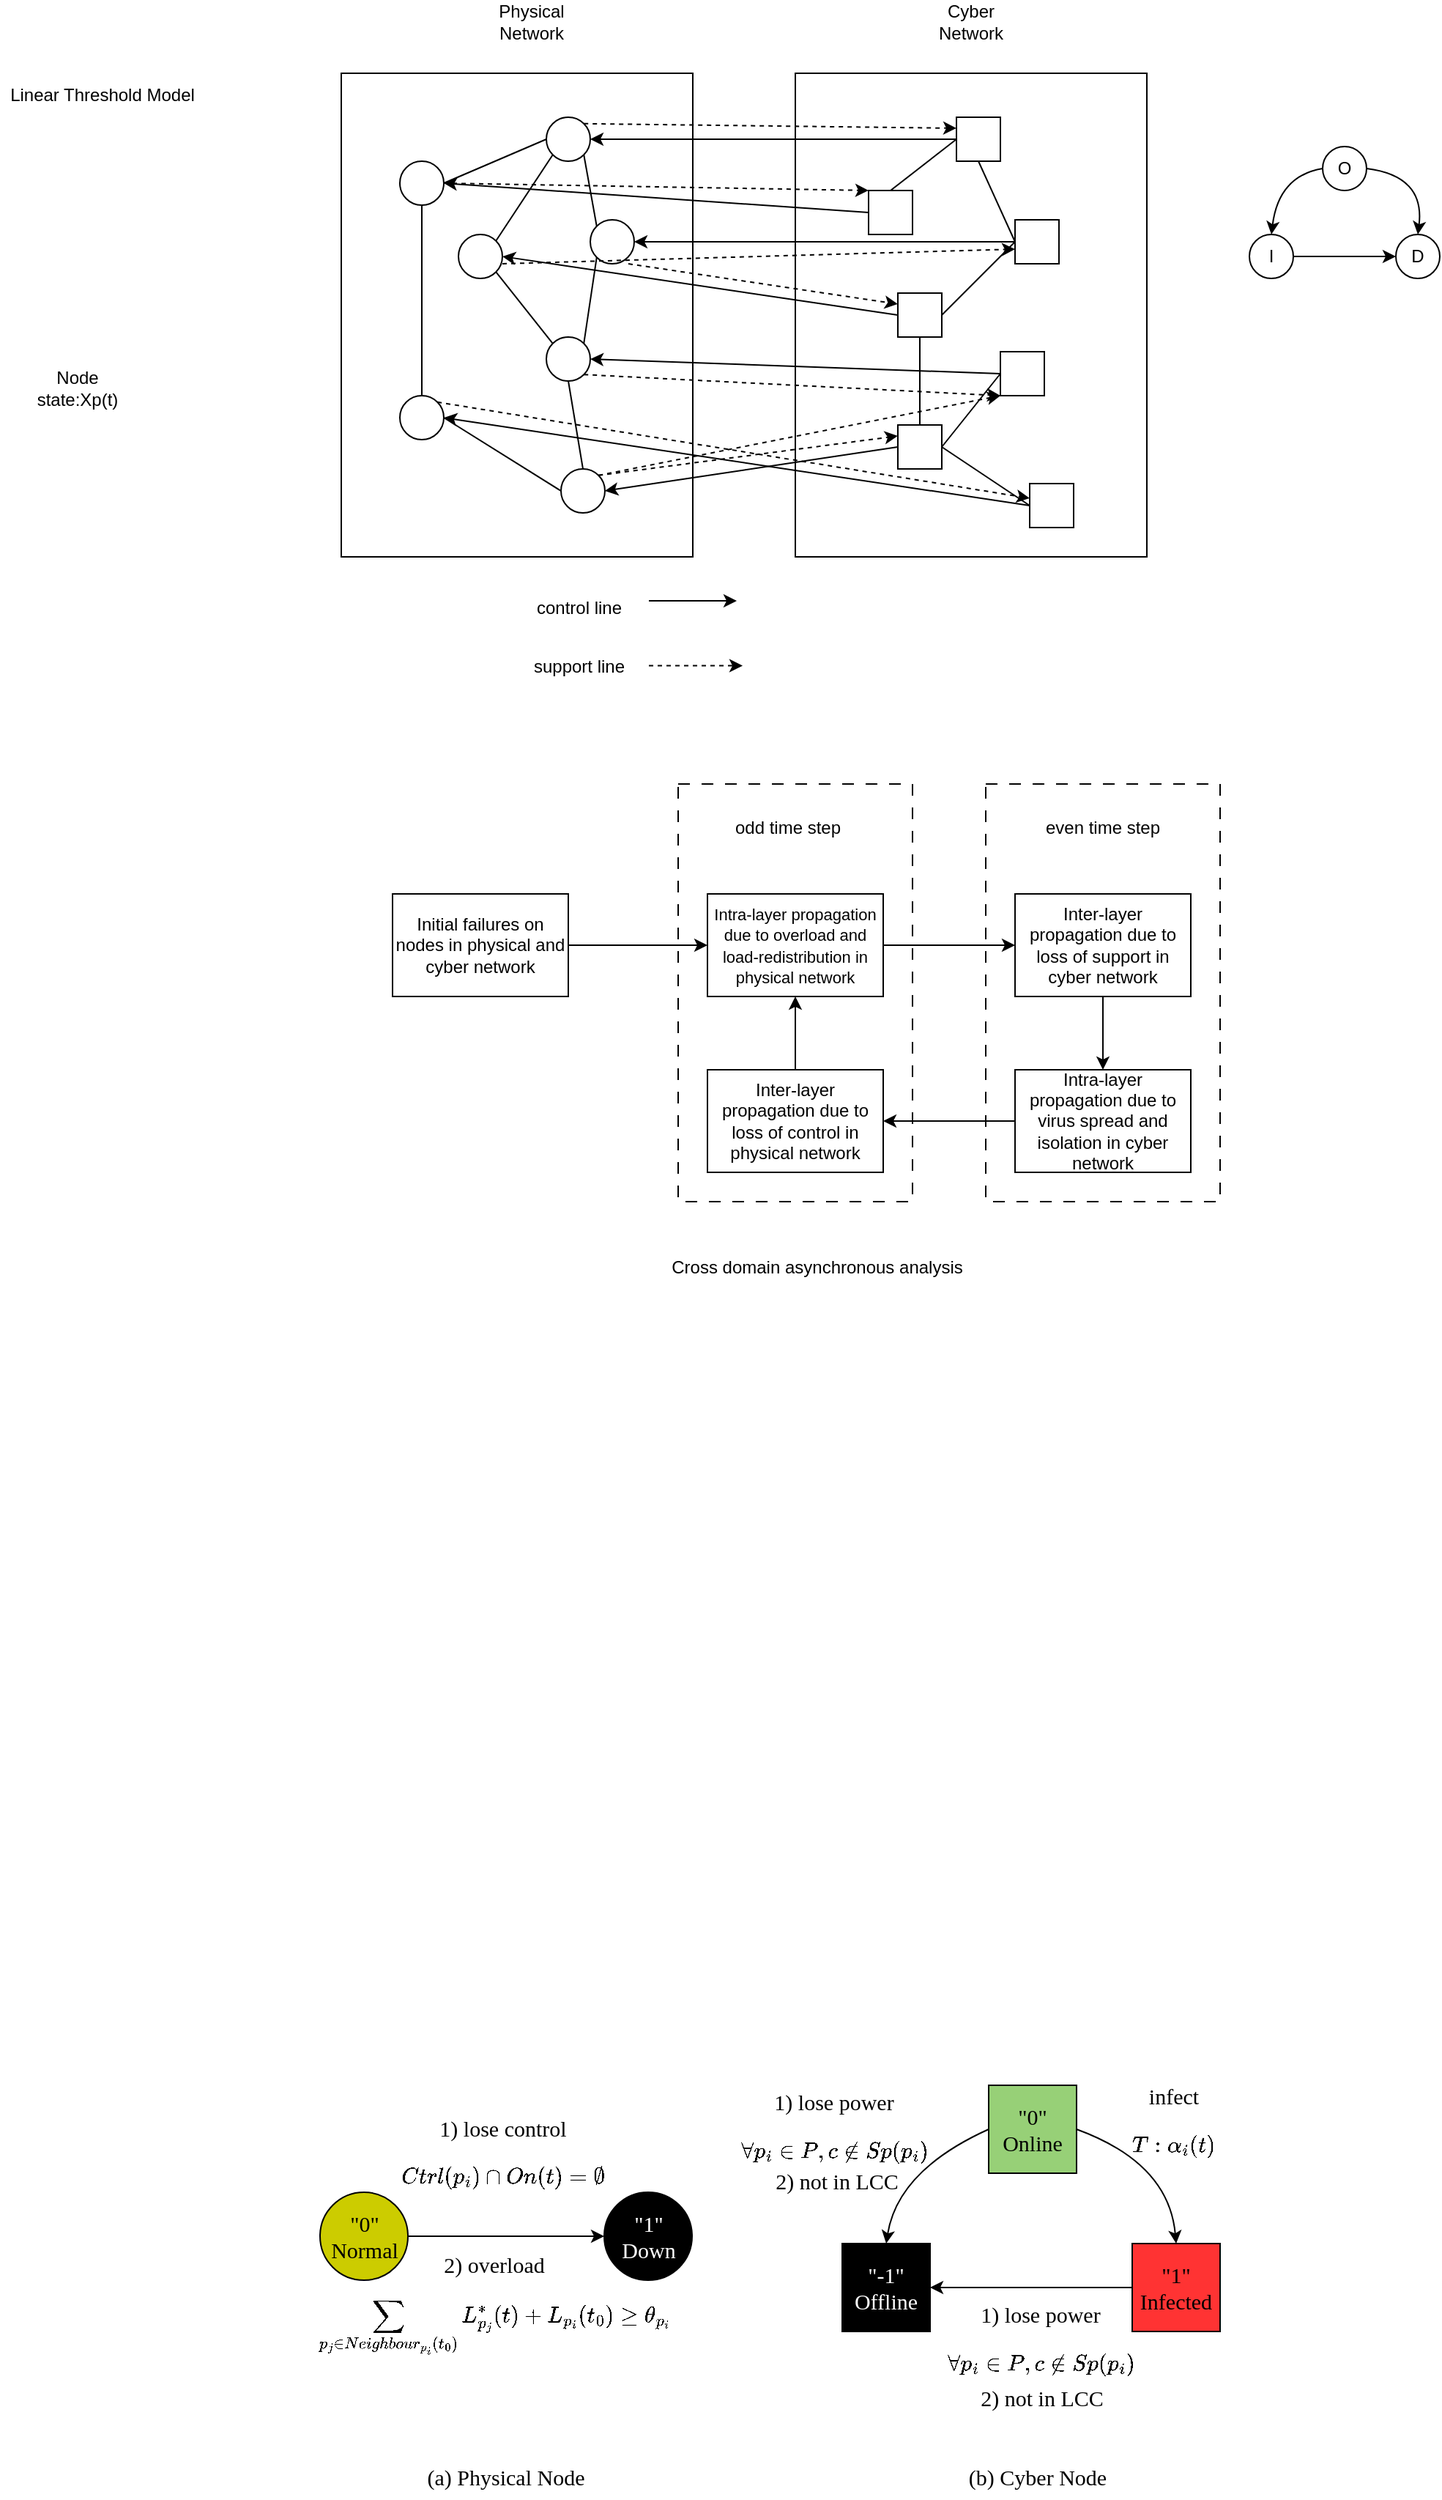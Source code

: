 <mxfile version="22.0.8" type="device">
  <diagram name="第 1 页" id="u9oxC_GmH5SRg3YtXVf3">
    <mxGraphModel dx="2226" dy="1189" grid="0" gridSize="10" guides="1" tooltips="1" connect="1" arrows="1" fold="1" page="0" pageScale="1" pageWidth="827" pageHeight="1169" math="1" shadow="0">
      <root>
        <mxCell id="0" />
        <mxCell id="1" parent="0" />
        <mxCell id="3hDGh_fN547TRMsfohZi-88" value="" style="rounded=0;whiteSpace=wrap;html=1;dashed=1;dashPattern=8 8;" parent="1" vertex="1">
          <mxGeometry x="190" y="525" width="160" height="285" as="geometry" />
        </mxCell>
        <mxCell id="3hDGh_fN547TRMsfohZi-86" value="" style="rounded=0;whiteSpace=wrap;html=1;dashed=1;dashPattern=8 8;" parent="1" vertex="1">
          <mxGeometry x="-20" y="525" width="160" height="285" as="geometry" />
        </mxCell>
        <mxCell id="3hDGh_fN547TRMsfohZi-1" value="" style="rounded=0;whiteSpace=wrap;html=1;" parent="1" vertex="1">
          <mxGeometry x="-250" y="40" width="240" height="330" as="geometry" />
        </mxCell>
        <mxCell id="3hDGh_fN547TRMsfohZi-2" value="" style="ellipse;whiteSpace=wrap;html=1;aspect=fixed;" parent="1" vertex="1">
          <mxGeometry x="-110" y="70" width="30" height="30" as="geometry" />
        </mxCell>
        <mxCell id="3hDGh_fN547TRMsfohZi-3" value="" style="ellipse;whiteSpace=wrap;html=1;aspect=fixed;" parent="1" vertex="1">
          <mxGeometry x="-170" y="150" width="30" height="30" as="geometry" />
        </mxCell>
        <mxCell id="3hDGh_fN547TRMsfohZi-4" value="" style="ellipse;whiteSpace=wrap;html=1;aspect=fixed;" parent="1" vertex="1">
          <mxGeometry x="-80" y="140" width="30" height="30" as="geometry" />
        </mxCell>
        <mxCell id="3hDGh_fN547TRMsfohZi-5" value="" style="ellipse;whiteSpace=wrap;html=1;aspect=fixed;" parent="1" vertex="1">
          <mxGeometry x="-210" y="100" width="30" height="30" as="geometry" />
        </mxCell>
        <mxCell id="3hDGh_fN547TRMsfohZi-6" value="" style="ellipse;whiteSpace=wrap;html=1;aspect=fixed;" parent="1" vertex="1">
          <mxGeometry x="-210" y="260" width="30" height="30" as="geometry" />
        </mxCell>
        <mxCell id="3hDGh_fN547TRMsfohZi-7" value="" style="ellipse;whiteSpace=wrap;html=1;aspect=fixed;" parent="1" vertex="1">
          <mxGeometry x="-110" y="220" width="30" height="30" as="geometry" />
        </mxCell>
        <mxCell id="3hDGh_fN547TRMsfohZi-8" value="" style="ellipse;whiteSpace=wrap;html=1;aspect=fixed;" parent="1" vertex="1">
          <mxGeometry x="-100" y="310" width="30" height="30" as="geometry" />
        </mxCell>
        <mxCell id="3hDGh_fN547TRMsfohZi-10" value="" style="endArrow=none;html=1;rounded=0;entryX=0;entryY=1;entryDx=0;entryDy=0;exitX=1;exitY=0;exitDx=0;exitDy=0;" parent="1" source="3hDGh_fN547TRMsfohZi-3" target="3hDGh_fN547TRMsfohZi-2" edge="1">
          <mxGeometry width="50" height="50" relative="1" as="geometry">
            <mxPoint x="-90" y="430" as="sourcePoint" />
            <mxPoint x="-40" y="380" as="targetPoint" />
          </mxGeometry>
        </mxCell>
        <mxCell id="3hDGh_fN547TRMsfohZi-11" value="" style="endArrow=none;html=1;rounded=0;entryX=1;entryY=1;entryDx=0;entryDy=0;exitX=0;exitY=0;exitDx=0;exitDy=0;" parent="1" source="3hDGh_fN547TRMsfohZi-4" target="3hDGh_fN547TRMsfohZi-2" edge="1">
          <mxGeometry width="50" height="50" relative="1" as="geometry">
            <mxPoint x="-90" y="430" as="sourcePoint" />
            <mxPoint x="-40" y="380" as="targetPoint" />
          </mxGeometry>
        </mxCell>
        <mxCell id="3hDGh_fN547TRMsfohZi-12" value="" style="endArrow=none;html=1;rounded=0;entryX=0;entryY=0.5;entryDx=0;entryDy=0;exitX=1;exitY=0.5;exitDx=0;exitDy=0;" parent="1" source="3hDGh_fN547TRMsfohZi-5" target="3hDGh_fN547TRMsfohZi-2" edge="1">
          <mxGeometry width="50" height="50" relative="1" as="geometry">
            <mxPoint x="-90" y="430" as="sourcePoint" />
            <mxPoint x="-40" y="380" as="targetPoint" />
          </mxGeometry>
        </mxCell>
        <mxCell id="3hDGh_fN547TRMsfohZi-13" value="" style="endArrow=none;html=1;rounded=0;entryX=1;entryY=1;entryDx=0;entryDy=0;exitX=0;exitY=0;exitDx=0;exitDy=0;" parent="1" source="3hDGh_fN547TRMsfohZi-7" target="3hDGh_fN547TRMsfohZi-3" edge="1">
          <mxGeometry width="50" height="50" relative="1" as="geometry">
            <mxPoint x="-90" y="430" as="sourcePoint" />
            <mxPoint x="-40" y="380" as="targetPoint" />
          </mxGeometry>
        </mxCell>
        <mxCell id="3hDGh_fN547TRMsfohZi-14" value="" style="endArrow=none;html=1;rounded=0;entryX=0;entryY=1;entryDx=0;entryDy=0;exitX=1;exitY=0;exitDx=0;exitDy=0;" parent="1" source="3hDGh_fN547TRMsfohZi-7" target="3hDGh_fN547TRMsfohZi-4" edge="1">
          <mxGeometry width="50" height="50" relative="1" as="geometry">
            <mxPoint x="-90" y="430" as="sourcePoint" />
            <mxPoint x="-40" y="380" as="targetPoint" />
          </mxGeometry>
        </mxCell>
        <mxCell id="3hDGh_fN547TRMsfohZi-15" value="" style="endArrow=none;html=1;rounded=0;entryX=0.5;entryY=1;entryDx=0;entryDy=0;exitX=0.5;exitY=0;exitDx=0;exitDy=0;" parent="1" source="3hDGh_fN547TRMsfohZi-8" target="3hDGh_fN547TRMsfohZi-7" edge="1">
          <mxGeometry width="50" height="50" relative="1" as="geometry">
            <mxPoint x="-90" y="430" as="sourcePoint" />
            <mxPoint x="-40" y="380" as="targetPoint" />
          </mxGeometry>
        </mxCell>
        <mxCell id="3hDGh_fN547TRMsfohZi-16" value="" style="endArrow=none;html=1;rounded=0;entryX=0.5;entryY=1;entryDx=0;entryDy=0;exitX=0.5;exitY=0;exitDx=0;exitDy=0;" parent="1" source="3hDGh_fN547TRMsfohZi-6" target="3hDGh_fN547TRMsfohZi-5" edge="1">
          <mxGeometry width="50" height="50" relative="1" as="geometry">
            <mxPoint x="-90" y="430" as="sourcePoint" />
            <mxPoint x="-40" y="380" as="targetPoint" />
          </mxGeometry>
        </mxCell>
        <mxCell id="3hDGh_fN547TRMsfohZi-17" value="" style="endArrow=none;html=1;rounded=0;entryX=1;entryY=0.5;entryDx=0;entryDy=0;exitX=0;exitY=0.5;exitDx=0;exitDy=0;" parent="1" source="3hDGh_fN547TRMsfohZi-8" target="3hDGh_fN547TRMsfohZi-6" edge="1">
          <mxGeometry width="50" height="50" relative="1" as="geometry">
            <mxPoint x="-90" y="430" as="sourcePoint" />
            <mxPoint x="-40" y="380" as="targetPoint" />
          </mxGeometry>
        </mxCell>
        <mxCell id="3hDGh_fN547TRMsfohZi-18" value="" style="rounded=0;whiteSpace=wrap;html=1;" parent="1" vertex="1">
          <mxGeometry x="60" y="40" width="240" height="330" as="geometry" />
        </mxCell>
        <mxCell id="3hDGh_fN547TRMsfohZi-32" value="" style="rounded=0;whiteSpace=wrap;html=1;" parent="1" vertex="1">
          <mxGeometry x="170" y="70" width="30" height="30" as="geometry" />
        </mxCell>
        <mxCell id="3hDGh_fN547TRMsfohZi-33" value="" style="rounded=0;whiteSpace=wrap;html=1;" parent="1" vertex="1">
          <mxGeometry x="110" y="120" width="30" height="30" as="geometry" />
        </mxCell>
        <mxCell id="3hDGh_fN547TRMsfohZi-34" value="" style="rounded=0;whiteSpace=wrap;html=1;" parent="1" vertex="1">
          <mxGeometry x="210" y="140" width="30" height="30" as="geometry" />
        </mxCell>
        <mxCell id="3hDGh_fN547TRMsfohZi-35" value="" style="rounded=0;whiteSpace=wrap;html=1;" parent="1" vertex="1">
          <mxGeometry x="130" y="190" width="30" height="30" as="geometry" />
        </mxCell>
        <mxCell id="3hDGh_fN547TRMsfohZi-36" value="" style="rounded=0;whiteSpace=wrap;html=1;" parent="1" vertex="1">
          <mxGeometry x="200" y="230" width="30" height="30" as="geometry" />
        </mxCell>
        <mxCell id="3hDGh_fN547TRMsfohZi-37" value="" style="rounded=0;whiteSpace=wrap;html=1;" parent="1" vertex="1">
          <mxGeometry x="130" y="280" width="30" height="30" as="geometry" />
        </mxCell>
        <mxCell id="3hDGh_fN547TRMsfohZi-38" value="" style="rounded=0;whiteSpace=wrap;html=1;" parent="1" vertex="1">
          <mxGeometry x="220" y="320" width="30" height="30" as="geometry" />
        </mxCell>
        <mxCell id="3hDGh_fN547TRMsfohZi-39" value="" style="endArrow=none;html=1;rounded=0;entryX=0;entryY=0.5;entryDx=0;entryDy=0;exitX=0.5;exitY=0;exitDx=0;exitDy=0;" parent="1" source="3hDGh_fN547TRMsfohZi-33" target="3hDGh_fN547TRMsfohZi-32" edge="1">
          <mxGeometry width="50" height="50" relative="1" as="geometry">
            <mxPoint x="-40" y="310" as="sourcePoint" />
            <mxPoint x="10" y="260" as="targetPoint" />
          </mxGeometry>
        </mxCell>
        <mxCell id="3hDGh_fN547TRMsfohZi-40" value="" style="endArrow=none;html=1;rounded=0;entryX=0.5;entryY=1;entryDx=0;entryDy=0;exitX=0;exitY=0.5;exitDx=0;exitDy=0;" parent="1" source="3hDGh_fN547TRMsfohZi-34" target="3hDGh_fN547TRMsfohZi-32" edge="1">
          <mxGeometry width="50" height="50" relative="1" as="geometry">
            <mxPoint x="-40" y="310" as="sourcePoint" />
            <mxPoint x="10" y="260" as="targetPoint" />
          </mxGeometry>
        </mxCell>
        <mxCell id="3hDGh_fN547TRMsfohZi-41" value="" style="endArrow=none;html=1;rounded=0;entryX=0;entryY=0.5;entryDx=0;entryDy=0;exitX=1;exitY=0.5;exitDx=0;exitDy=0;" parent="1" source="3hDGh_fN547TRMsfohZi-35" target="3hDGh_fN547TRMsfohZi-34" edge="1">
          <mxGeometry width="50" height="50" relative="1" as="geometry">
            <mxPoint x="-40" y="310" as="sourcePoint" />
            <mxPoint x="10" y="260" as="targetPoint" />
          </mxGeometry>
        </mxCell>
        <mxCell id="3hDGh_fN547TRMsfohZi-42" value="" style="endArrow=none;html=1;rounded=0;entryX=0.5;entryY=1;entryDx=0;entryDy=0;exitX=0.5;exitY=0;exitDx=0;exitDy=0;" parent="1" source="3hDGh_fN547TRMsfohZi-37" target="3hDGh_fN547TRMsfohZi-35" edge="1">
          <mxGeometry width="50" height="50" relative="1" as="geometry">
            <mxPoint x="-40" y="310" as="sourcePoint" />
            <mxPoint x="10" y="260" as="targetPoint" />
          </mxGeometry>
        </mxCell>
        <mxCell id="3hDGh_fN547TRMsfohZi-43" value="" style="endArrow=none;html=1;rounded=0;entryX=0;entryY=0.5;entryDx=0;entryDy=0;exitX=1;exitY=0.5;exitDx=0;exitDy=0;" parent="1" source="3hDGh_fN547TRMsfohZi-37" target="3hDGh_fN547TRMsfohZi-36" edge="1">
          <mxGeometry width="50" height="50" relative="1" as="geometry">
            <mxPoint x="-40" y="310" as="sourcePoint" />
            <mxPoint x="10" y="260" as="targetPoint" />
          </mxGeometry>
        </mxCell>
        <mxCell id="3hDGh_fN547TRMsfohZi-44" value="" style="endArrow=none;html=1;rounded=0;entryX=0;entryY=0.5;entryDx=0;entryDy=0;exitX=1;exitY=0.5;exitDx=0;exitDy=0;" parent="1" source="3hDGh_fN547TRMsfohZi-37" target="3hDGh_fN547TRMsfohZi-38" edge="1">
          <mxGeometry width="50" height="50" relative="1" as="geometry">
            <mxPoint x="-40" y="310" as="sourcePoint" />
            <mxPoint x="10" y="260" as="targetPoint" />
          </mxGeometry>
        </mxCell>
        <mxCell id="3hDGh_fN547TRMsfohZi-45" value="" style="endArrow=classic;html=1;rounded=0;exitX=0;exitY=0.5;exitDx=0;exitDy=0;entryX=1;entryY=0.5;entryDx=0;entryDy=0;" parent="1" source="3hDGh_fN547TRMsfohZi-37" target="3hDGh_fN547TRMsfohZi-8" edge="1">
          <mxGeometry width="50" height="50" relative="1" as="geometry">
            <mxPoint x="30" y="310" as="sourcePoint" />
            <mxPoint x="80" y="260" as="targetPoint" />
          </mxGeometry>
        </mxCell>
        <mxCell id="3hDGh_fN547TRMsfohZi-46" value="" style="endArrow=classic;html=1;rounded=0;exitX=0;exitY=0.5;exitDx=0;exitDy=0;entryX=1;entryY=0.5;entryDx=0;entryDy=0;" parent="1" source="3hDGh_fN547TRMsfohZi-38" target="3hDGh_fN547TRMsfohZi-6" edge="1">
          <mxGeometry width="50" height="50" relative="1" as="geometry">
            <mxPoint x="30" y="310" as="sourcePoint" />
            <mxPoint x="80" y="260" as="targetPoint" />
          </mxGeometry>
        </mxCell>
        <mxCell id="3hDGh_fN547TRMsfohZi-47" value="" style="endArrow=classic;html=1;rounded=0;exitX=0;exitY=0.5;exitDx=0;exitDy=0;entryX=1;entryY=0.5;entryDx=0;entryDy=0;" parent="1" source="3hDGh_fN547TRMsfohZi-36" target="3hDGh_fN547TRMsfohZi-7" edge="1">
          <mxGeometry width="50" height="50" relative="1" as="geometry">
            <mxPoint x="30" y="310" as="sourcePoint" />
            <mxPoint x="80" y="260" as="targetPoint" />
          </mxGeometry>
        </mxCell>
        <mxCell id="3hDGh_fN547TRMsfohZi-48" value="" style="endArrow=classic;html=1;rounded=0;exitX=0;exitY=0.5;exitDx=0;exitDy=0;entryX=1;entryY=0.5;entryDx=0;entryDy=0;" parent="1" source="3hDGh_fN547TRMsfohZi-35" target="3hDGh_fN547TRMsfohZi-3" edge="1">
          <mxGeometry width="50" height="50" relative="1" as="geometry">
            <mxPoint x="30" y="310" as="sourcePoint" />
            <mxPoint x="80" y="260" as="targetPoint" />
          </mxGeometry>
        </mxCell>
        <mxCell id="3hDGh_fN547TRMsfohZi-49" value="" style="endArrow=classic;html=1;rounded=0;exitX=0;exitY=0.5;exitDx=0;exitDy=0;entryX=1;entryY=0.5;entryDx=0;entryDy=0;" parent="1" source="3hDGh_fN547TRMsfohZi-34" target="3hDGh_fN547TRMsfohZi-4" edge="1">
          <mxGeometry width="50" height="50" relative="1" as="geometry">
            <mxPoint x="30" y="310" as="sourcePoint" />
            <mxPoint x="80" y="260" as="targetPoint" />
          </mxGeometry>
        </mxCell>
        <mxCell id="3hDGh_fN547TRMsfohZi-50" value="" style="endArrow=classic;html=1;rounded=0;exitX=0;exitY=0.5;exitDx=0;exitDy=0;entryX=1;entryY=0.5;entryDx=0;entryDy=0;" parent="1" source="3hDGh_fN547TRMsfohZi-33" target="3hDGh_fN547TRMsfohZi-5" edge="1">
          <mxGeometry width="50" height="50" relative="1" as="geometry">
            <mxPoint x="30" y="310" as="sourcePoint" />
            <mxPoint x="80" y="260" as="targetPoint" />
          </mxGeometry>
        </mxCell>
        <mxCell id="3hDGh_fN547TRMsfohZi-51" value="" style="endArrow=classic;html=1;rounded=0;exitX=0;exitY=0.5;exitDx=0;exitDy=0;entryX=1;entryY=0.5;entryDx=0;entryDy=0;" parent="1" source="3hDGh_fN547TRMsfohZi-32" target="3hDGh_fN547TRMsfohZi-2" edge="1">
          <mxGeometry width="50" height="50" relative="1" as="geometry">
            <mxPoint x="30" y="310" as="sourcePoint" />
            <mxPoint x="80" y="260" as="targetPoint" />
          </mxGeometry>
        </mxCell>
        <mxCell id="3hDGh_fN547TRMsfohZi-52" value="" style="endArrow=classic;html=1;rounded=0;exitX=1;exitY=0;exitDx=0;exitDy=0;entryX=0;entryY=0.25;entryDx=0;entryDy=0;dashed=1;" parent="1" source="3hDGh_fN547TRMsfohZi-2" target="3hDGh_fN547TRMsfohZi-32" edge="1">
          <mxGeometry width="50" height="50" relative="1" as="geometry">
            <mxPoint x="30" y="310" as="sourcePoint" />
            <mxPoint x="80" y="260" as="targetPoint" />
          </mxGeometry>
        </mxCell>
        <mxCell id="3hDGh_fN547TRMsfohZi-53" value="Physical Network" style="text;html=1;strokeColor=none;fillColor=none;align=center;verticalAlign=middle;whiteSpace=wrap;rounded=0;" parent="1" vertex="1">
          <mxGeometry x="-150" y="-10" width="60" height="30" as="geometry" />
        </mxCell>
        <mxCell id="3hDGh_fN547TRMsfohZi-54" value="Cyber Network" style="text;html=1;strokeColor=none;fillColor=none;align=center;verticalAlign=middle;whiteSpace=wrap;rounded=0;" parent="1" vertex="1">
          <mxGeometry x="150" y="-10" width="60" height="30" as="geometry" />
        </mxCell>
        <mxCell id="3hDGh_fN547TRMsfohZi-55" value="Linear Threshold Model" style="text;html=1;strokeColor=none;fillColor=none;align=center;verticalAlign=middle;whiteSpace=wrap;rounded=0;" parent="1" vertex="1">
          <mxGeometry x="-483" y="40" width="140" height="30" as="geometry" />
        </mxCell>
        <mxCell id="3hDGh_fN547TRMsfohZi-56" value="Node state:Xp(t)" style="text;html=1;strokeColor=none;fillColor=none;align=center;verticalAlign=middle;whiteSpace=wrap;rounded=0;" parent="1" vertex="1">
          <mxGeometry x="-460" y="240" width="60" height="30" as="geometry" />
        </mxCell>
        <mxCell id="3hDGh_fN547TRMsfohZi-57" value="O" style="ellipse;whiteSpace=wrap;html=1;aspect=fixed;" parent="1" vertex="1">
          <mxGeometry x="420" y="90" width="30" height="30" as="geometry" />
        </mxCell>
        <mxCell id="3hDGh_fN547TRMsfohZi-58" value="I" style="ellipse;whiteSpace=wrap;html=1;aspect=fixed;" parent="1" vertex="1">
          <mxGeometry x="370" y="150" width="30" height="30" as="geometry" />
        </mxCell>
        <mxCell id="3hDGh_fN547TRMsfohZi-59" value="D" style="ellipse;whiteSpace=wrap;html=1;aspect=fixed;" parent="1" vertex="1">
          <mxGeometry x="470" y="150" width="30" height="30" as="geometry" />
        </mxCell>
        <mxCell id="3hDGh_fN547TRMsfohZi-60" value="" style="curved=1;endArrow=classic;html=1;rounded=0;exitX=0;exitY=0.5;exitDx=0;exitDy=0;entryX=0.5;entryY=0;entryDx=0;entryDy=0;" parent="1" source="3hDGh_fN547TRMsfohZi-57" target="3hDGh_fN547TRMsfohZi-58" edge="1">
          <mxGeometry width="50" height="50" relative="1" as="geometry">
            <mxPoint x="310" y="300" as="sourcePoint" />
            <mxPoint x="410" y="150" as="targetPoint" />
            <Array as="points">
              <mxPoint x="390" y="110" />
            </Array>
          </mxGeometry>
        </mxCell>
        <mxCell id="3hDGh_fN547TRMsfohZi-61" value="" style="curved=1;endArrow=classic;html=1;rounded=0;exitX=1;exitY=0.5;exitDx=0;exitDy=0;entryX=0.5;entryY=0;entryDx=0;entryDy=0;" parent="1" source="3hDGh_fN547TRMsfohZi-57" target="3hDGh_fN547TRMsfohZi-59" edge="1">
          <mxGeometry width="50" height="50" relative="1" as="geometry">
            <mxPoint x="430" y="115" as="sourcePoint" />
            <mxPoint x="395" y="160" as="targetPoint" />
            <Array as="points">
              <mxPoint x="490" y="110" />
            </Array>
          </mxGeometry>
        </mxCell>
        <mxCell id="3hDGh_fN547TRMsfohZi-62" value="" style="endArrow=classic;html=1;rounded=0;exitX=1;exitY=0.5;exitDx=0;exitDy=0;entryX=0;entryY=0.5;entryDx=0;entryDy=0;" parent="1" source="3hDGh_fN547TRMsfohZi-58" target="3hDGh_fN547TRMsfohZi-59" edge="1">
          <mxGeometry width="50" height="50" relative="1" as="geometry">
            <mxPoint x="310" y="300" as="sourcePoint" />
            <mxPoint x="360" y="250" as="targetPoint" />
          </mxGeometry>
        </mxCell>
        <mxCell id="3hDGh_fN547TRMsfohZi-63" value="" style="endArrow=classic;html=1;rounded=0;" parent="1" edge="1">
          <mxGeometry width="50" height="50" relative="1" as="geometry">
            <mxPoint x="-40" y="400" as="sourcePoint" />
            <mxPoint x="20" y="400" as="targetPoint" />
          </mxGeometry>
        </mxCell>
        <mxCell id="3hDGh_fN547TRMsfohZi-64" value="control line" style="text;html=1;strokeColor=none;fillColor=none;align=center;verticalAlign=middle;whiteSpace=wrap;rounded=0;" parent="1" vertex="1">
          <mxGeometry x="-125" y="390" width="75" height="30" as="geometry" />
        </mxCell>
        <mxCell id="3hDGh_fN547TRMsfohZi-65" value="support line" style="text;html=1;strokeColor=none;fillColor=none;align=center;verticalAlign=middle;whiteSpace=wrap;rounded=0;" parent="1" vertex="1">
          <mxGeometry x="-125" y="430" width="75" height="30" as="geometry" />
        </mxCell>
        <mxCell id="3hDGh_fN547TRMsfohZi-66" value="" style="endArrow=classic;html=1;rounded=0;exitX=1;exitY=0;exitDx=0;exitDy=0;dashed=1;" parent="1" edge="1">
          <mxGeometry width="50" height="50" relative="1" as="geometry">
            <mxPoint x="-40" y="444.29" as="sourcePoint" />
            <mxPoint x="24" y="444.29" as="targetPoint" />
          </mxGeometry>
        </mxCell>
        <mxCell id="3hDGh_fN547TRMsfohZi-67" value="" style="endArrow=classic;html=1;rounded=0;exitX=1;exitY=0.5;exitDx=0;exitDy=0;dashed=1;" parent="1" source="3hDGh_fN547TRMsfohZi-5" edge="1">
          <mxGeometry width="50" height="50" relative="1" as="geometry">
            <mxPoint x="-74" y="84" as="sourcePoint" />
            <mxPoint x="110" y="120" as="targetPoint" />
          </mxGeometry>
        </mxCell>
        <mxCell id="3hDGh_fN547TRMsfohZi-68" value="" style="endArrow=classic;html=1;rounded=0;dashed=1;" parent="1" edge="1">
          <mxGeometry width="50" height="50" relative="1" as="geometry">
            <mxPoint x="-140" y="170" as="sourcePoint" />
            <mxPoint x="210" y="160" as="targetPoint" />
          </mxGeometry>
        </mxCell>
        <mxCell id="3hDGh_fN547TRMsfohZi-69" value="" style="endArrow=classic;html=1;rounded=0;entryX=0;entryY=0.25;entryDx=0;entryDy=0;dashed=1;" parent="1" target="3hDGh_fN547TRMsfohZi-35" edge="1">
          <mxGeometry width="50" height="50" relative="1" as="geometry">
            <mxPoint x="-54" y="170" as="sourcePoint" />
            <mxPoint x="200" y="108" as="targetPoint" />
          </mxGeometry>
        </mxCell>
        <mxCell id="3hDGh_fN547TRMsfohZi-70" value="" style="endArrow=classic;html=1;rounded=0;exitX=1;exitY=1;exitDx=0;exitDy=0;dashed=1;" parent="1" source="3hDGh_fN547TRMsfohZi-7" edge="1">
          <mxGeometry width="50" height="50" relative="1" as="geometry">
            <mxPoint x="-44" y="114" as="sourcePoint" />
            <mxPoint x="200" y="260" as="targetPoint" />
          </mxGeometry>
        </mxCell>
        <mxCell id="3hDGh_fN547TRMsfohZi-71" value="" style="endArrow=classic;html=1;rounded=0;exitX=1;exitY=0;exitDx=0;exitDy=0;dashed=1;" parent="1" source="3hDGh_fN547TRMsfohZi-6" edge="1">
          <mxGeometry width="50" height="50" relative="1" as="geometry">
            <mxPoint x="-34" y="124" as="sourcePoint" />
            <mxPoint x="220" y="330" as="targetPoint" />
          </mxGeometry>
        </mxCell>
        <mxCell id="3hDGh_fN547TRMsfohZi-72" value="" style="endArrow=classic;html=1;rounded=0;exitX=1;exitY=0;exitDx=0;exitDy=0;entryX=0;entryY=0.25;entryDx=0;entryDy=0;dashed=1;" parent="1" source="3hDGh_fN547TRMsfohZi-8" target="3hDGh_fN547TRMsfohZi-37" edge="1">
          <mxGeometry width="50" height="50" relative="1" as="geometry">
            <mxPoint x="-24" y="134" as="sourcePoint" />
            <mxPoint x="230" y="138" as="targetPoint" />
          </mxGeometry>
        </mxCell>
        <mxCell id="3hDGh_fN547TRMsfohZi-73" value="" style="endArrow=classic;html=1;rounded=0;exitX=1;exitY=0;exitDx=0;exitDy=0;dashed=1;" parent="1" source="3hDGh_fN547TRMsfohZi-8" edge="1">
          <mxGeometry width="50" height="50" relative="1" as="geometry">
            <mxPoint x="-14" y="144" as="sourcePoint" />
            <mxPoint x="200" y="260" as="targetPoint" />
          </mxGeometry>
        </mxCell>
        <mxCell id="3hDGh_fN547TRMsfohZi-74" value="Initial failures on nodes in physical and cyber network" style="rounded=0;whiteSpace=wrap;html=1;" parent="1" vertex="1">
          <mxGeometry x="-215" y="600" width="120" height="70" as="geometry" />
        </mxCell>
        <mxCell id="3hDGh_fN547TRMsfohZi-75" value="" style="endArrow=classic;html=1;rounded=0;exitX=1;exitY=0.5;exitDx=0;exitDy=0;" parent="1" source="3hDGh_fN547TRMsfohZi-74" target="3hDGh_fN547TRMsfohZi-76" edge="1">
          <mxGeometry width="50" height="50" relative="1" as="geometry">
            <mxPoint x="70" y="530" as="sourcePoint" />
            <mxPoint x="20" y="640" as="targetPoint" />
          </mxGeometry>
        </mxCell>
        <mxCell id="3hDGh_fN547TRMsfohZi-84" value="" style="edgeStyle=orthogonalEdgeStyle;rounded=0;orthogonalLoop=1;jettySize=auto;html=1;" parent="1" source="3hDGh_fN547TRMsfohZi-76" target="3hDGh_fN547TRMsfohZi-77" edge="1">
          <mxGeometry relative="1" as="geometry" />
        </mxCell>
        <mxCell id="3hDGh_fN547TRMsfohZi-76" value="&lt;font style=&quot;font-size: 11px;&quot;&gt;Intra-layer propagation due to overload and load-redistribution in physical network&lt;/font&gt;" style="rounded=0;whiteSpace=wrap;html=1;" parent="1" vertex="1">
          <mxGeometry y="600" width="120" height="70" as="geometry" />
        </mxCell>
        <mxCell id="3hDGh_fN547TRMsfohZi-80" value="" style="edgeStyle=orthogonalEdgeStyle;rounded=0;orthogonalLoop=1;jettySize=auto;html=1;" parent="1" source="3hDGh_fN547TRMsfohZi-77" target="3hDGh_fN547TRMsfohZi-79" edge="1">
          <mxGeometry relative="1" as="geometry" />
        </mxCell>
        <mxCell id="3hDGh_fN547TRMsfohZi-77" value="Inter-layer propagation due to loss of support in cyber network" style="rounded=0;whiteSpace=wrap;html=1;" parent="1" vertex="1">
          <mxGeometry x="210" y="600" width="120" height="70" as="geometry" />
        </mxCell>
        <mxCell id="3hDGh_fN547TRMsfohZi-82" value="" style="edgeStyle=orthogonalEdgeStyle;rounded=0;orthogonalLoop=1;jettySize=auto;html=1;" parent="1" source="3hDGh_fN547TRMsfohZi-79" target="3hDGh_fN547TRMsfohZi-81" edge="1">
          <mxGeometry relative="1" as="geometry" />
        </mxCell>
        <mxCell id="3hDGh_fN547TRMsfohZi-79" value="Intra-layer propagation due to virus spread and isolation in cyber network" style="rounded=0;whiteSpace=wrap;html=1;" parent="1" vertex="1">
          <mxGeometry x="210" y="720" width="120" height="70" as="geometry" />
        </mxCell>
        <mxCell id="3hDGh_fN547TRMsfohZi-83" value="" style="edgeStyle=orthogonalEdgeStyle;rounded=0;orthogonalLoop=1;jettySize=auto;html=1;" parent="1" source="3hDGh_fN547TRMsfohZi-81" target="3hDGh_fN547TRMsfohZi-76" edge="1">
          <mxGeometry relative="1" as="geometry" />
        </mxCell>
        <mxCell id="3hDGh_fN547TRMsfohZi-81" value="Inter-layer propagation due to loss of control in physical network" style="rounded=0;whiteSpace=wrap;html=1;" parent="1" vertex="1">
          <mxGeometry y="720" width="120" height="70" as="geometry" />
        </mxCell>
        <mxCell id="3hDGh_fN547TRMsfohZi-85" value="Cross domain asynchronous analysis" style="text;html=1;strokeColor=none;fillColor=none;align=center;verticalAlign=middle;whiteSpace=wrap;rounded=0;" parent="1" vertex="1">
          <mxGeometry x="-40" y="840" width="230" height="30" as="geometry" />
        </mxCell>
        <mxCell id="3hDGh_fN547TRMsfohZi-87" value="odd time step" style="text;html=1;strokeColor=none;fillColor=none;align=center;verticalAlign=middle;whiteSpace=wrap;rounded=0;" parent="1" vertex="1">
          <mxGeometry x="15" y="540" width="80" height="30" as="geometry" />
        </mxCell>
        <mxCell id="3hDGh_fN547TRMsfohZi-89" value="even time step" style="text;html=1;strokeColor=none;fillColor=none;align=center;verticalAlign=middle;whiteSpace=wrap;rounded=0;" parent="1" vertex="1">
          <mxGeometry x="225" y="540" width="90" height="30" as="geometry" />
        </mxCell>
        <mxCell id="3hDGh_fN547TRMsfohZi-95" value="" style="edgeStyle=orthogonalEdgeStyle;rounded=0;orthogonalLoop=1;jettySize=auto;html=1;exitX=1;exitY=0.5;exitDx=0;exitDy=0;entryX=0;entryY=0.5;entryDx=0;entryDy=0;fontFamily=Times New Roman;fontSize=15;" parent="1" source="i5I3pmPfCYwwTyvTxAHe-1" target="i5I3pmPfCYwwTyvTxAHe-2" edge="1">
          <mxGeometry relative="1" as="geometry">
            <mxPoint x="-235" y="1527" as="sourcePoint" />
            <mxPoint x="-48" y="1527" as="targetPoint" />
          </mxGeometry>
        </mxCell>
        <mxCell id="3hDGh_fN547TRMsfohZi-96" value="1) lose control $$Ctrl(p_i)\cap On(t) = \emptyset$$" style="edgeLabel;html=1;align=center;verticalAlign=middle;resizable=0;points=[];fontFamily=Times New Roman;fontSize=15;labelBackgroundColor=none;" parent="3hDGh_fN547TRMsfohZi-95" vertex="1" connectable="0">
          <mxGeometry x="-0.2" y="2" relative="1" as="geometry">
            <mxPoint x="11" y="-48" as="offset" />
          </mxGeometry>
        </mxCell>
        <mxCell id="3hDGh_fN547TRMsfohZi-92" value="&quot;0&quot;&lt;br style=&quot;font-size: 15px;&quot;&gt;Online" style="rounded=0;whiteSpace=wrap;html=1;fillColor=#97D077;fontFamily=Times New Roman;fontSize=15;" parent="1" vertex="1">
          <mxGeometry x="192" y="1413" width="60" height="60" as="geometry" />
        </mxCell>
        <mxCell id="3hDGh_fN547TRMsfohZi-94" value="&lt;font color=&quot;#ffffff&quot; style=&quot;font-size: 15px;&quot;&gt;&quot;-1&quot;&lt;br style=&quot;font-size: 15px;&quot;&gt;Offline&lt;/font&gt;" style="rounded=0;whiteSpace=wrap;html=1;fillColor=#000000;fontFamily=Times New Roman;fontSize=15;" parent="1" vertex="1">
          <mxGeometry x="92" y="1521" width="60" height="60" as="geometry" />
        </mxCell>
        <mxCell id="3hDGh_fN547TRMsfohZi-102" value="&quot;1&quot;&lt;br style=&quot;font-size: 15px;&quot;&gt;Infected" style="rounded=0;whiteSpace=wrap;html=1;fillColor=#FF3333;fontFamily=Times New Roman;fontSize=15;" parent="1" vertex="1">
          <mxGeometry x="290" y="1521" width="60" height="60" as="geometry" />
        </mxCell>
        <mxCell id="3hDGh_fN547TRMsfohZi-108" value="(a) Physical Node" style="text;html=1;strokeColor=none;fillColor=none;align=center;verticalAlign=middle;whiteSpace=wrap;rounded=0;fontFamily=Times New Roman;fontSize=15;" parent="1" vertex="1">
          <mxGeometry x="-205" y="1665" width="135" height="30" as="geometry" />
        </mxCell>
        <mxCell id="3hDGh_fN547TRMsfohZi-109" value="(b) Cyber Node" style="text;html=1;strokeColor=none;fillColor=none;align=center;verticalAlign=middle;whiteSpace=wrap;rounded=0;fontFamily=Times New Roman;fontSize=15;" parent="1" vertex="1">
          <mxGeometry x="167.5" y="1665" width="115" height="30" as="geometry" />
        </mxCell>
        <mxCell id="_V2HfAc05BDVifkwutuR-1" value="" style="curved=1;endArrow=classic;html=1;rounded=0;exitX=0;exitY=0.5;exitDx=0;exitDy=0;entryX=0.5;entryY=0;entryDx=0;entryDy=0;fontFamily=Times New Roman;fontSize=15;" parent="1" source="3hDGh_fN547TRMsfohZi-92" target="3hDGh_fN547TRMsfohZi-94" edge="1">
          <mxGeometry width="50" height="50" relative="1" as="geometry">
            <mxPoint x="399" y="1507" as="sourcePoint" />
            <mxPoint x="449" y="1457" as="targetPoint" />
            <Array as="points">
              <mxPoint x="130" y="1471" />
            </Array>
          </mxGeometry>
        </mxCell>
        <mxCell id="_V2HfAc05BDVifkwutuR-2" value="2) not in LCC" style="edgeLabel;html=1;align=center;verticalAlign=middle;resizable=0;points=[];labelBackgroundColor=none;fontFamily=Times New Roman;fontSize=15;" parent="_V2HfAc05BDVifkwutuR-1" vertex="1" connectable="0">
          <mxGeometry x="-0.247" y="15" relative="1" as="geometry">
            <mxPoint x="-70" y="3" as="offset" />
          </mxGeometry>
        </mxCell>
        <mxCell id="_V2HfAc05BDVifkwutuR-3" value="1) lose power $$\forall p_i \in P, c \notin Sp(p_i)$$" style="edgeLabel;html=1;align=center;verticalAlign=middle;resizable=0;points=[];labelBackgroundColor=none;fontFamily=Times New Roman;fontSize=15;" parent="_V2HfAc05BDVifkwutuR-1" vertex="1" connectable="0">
          <mxGeometry x="-0.296" y="16" relative="1" as="geometry">
            <mxPoint x="-75" y="-27" as="offset" />
          </mxGeometry>
        </mxCell>
        <mxCell id="_V2HfAc05BDVifkwutuR-4" value="" style="curved=1;endArrow=classic;html=1;rounded=0;exitX=1;exitY=0.5;exitDx=0;exitDy=0;entryX=0.5;entryY=0;entryDx=0;entryDy=0;fontFamily=Times New Roman;fontSize=15;" parent="1" source="3hDGh_fN547TRMsfohZi-92" target="3hDGh_fN547TRMsfohZi-102" edge="1">
          <mxGeometry width="50" height="50" relative="1" as="geometry">
            <mxPoint x="399" y="1507" as="sourcePoint" />
            <mxPoint x="449" y="1457" as="targetPoint" />
            <Array as="points">
              <mxPoint x="315" y="1466" />
            </Array>
          </mxGeometry>
        </mxCell>
        <mxCell id="_V2HfAc05BDVifkwutuR-5" value="infect $$T:\alpha_i(t)$$" style="edgeLabel;html=1;align=center;verticalAlign=middle;resizable=0;points=[];fontFamily=Times New Roman;fontSize=15;labelBackgroundColor=none;" parent="_V2HfAc05BDVifkwutuR-4" vertex="1" connectable="0">
          <mxGeometry x="0.574" y="-27" relative="1" as="geometry">
            <mxPoint x="27" y="-54" as="offset" />
          </mxGeometry>
        </mxCell>
        <mxCell id="_V2HfAc05BDVifkwutuR-6" value="" style="endArrow=classic;html=1;rounded=0;exitX=0;exitY=0.5;exitDx=0;exitDy=0;entryX=1;entryY=0.5;entryDx=0;entryDy=0;fontFamily=Times New Roman;fontSize=15;" parent="1" source="3hDGh_fN547TRMsfohZi-102" target="3hDGh_fN547TRMsfohZi-94" edge="1">
          <mxGeometry width="50" height="50" relative="1" as="geometry">
            <mxPoint x="399" y="1507" as="sourcePoint" />
            <mxPoint x="449" y="1457" as="targetPoint" />
          </mxGeometry>
        </mxCell>
        <mxCell id="_V2HfAc05BDVifkwutuR-7" value="2) not in LCC" style="edgeLabel;html=1;align=center;verticalAlign=middle;resizable=0;points=[];fontFamily=Times New Roman;fontSize=15;" parent="1" vertex="1" connectable="0">
          <mxGeometry x="227.495" y="1626.003" as="geometry" />
        </mxCell>
        <mxCell id="_V2HfAc05BDVifkwutuR-8" value="1) lose power $$\forall p_i \in P, c \notin Sp(p_i)$$" style="edgeLabel;html=1;align=center;verticalAlign=middle;resizable=0;points=[];fontFamily=Times New Roman;fontSize=15;labelBackgroundColor=none;" parent="1" vertex="1" connectable="0">
          <mxGeometry x="226.524" y="1593.004" as="geometry" />
        </mxCell>
        <mxCell id="_V2HfAc05BDVifkwutuR-9" value="2) overload $$\sum_{p_j \in Neighbour_{p_i}(t_0)} L_{p_j}^*(t) + L_{p_i}(t_0) \geq \theta_{p_i}$$" style="edgeLabel;html=1;align=center;verticalAlign=middle;resizable=0;points=[];fontFamily=Times New Roman;fontSize=15;labelBackgroundColor=none;" parent="1" vertex="1" connectable="0">
          <mxGeometry x="-146.503" y="1570" as="geometry" />
        </mxCell>
        <mxCell id="i5I3pmPfCYwwTyvTxAHe-1" value="&quot;0&quot;&lt;br style=&quot;border-color: var(--border-color); font-size: 15px;&quot;&gt;&lt;span style=&quot;font-size: 15px;&quot;&gt;Normal&lt;/span&gt;" style="ellipse;whiteSpace=wrap;html=1;aspect=fixed;fillColor=#CCCC00;fontFamily=Times New Roman;fontSize=15;" parent="1" vertex="1">
          <mxGeometry x="-264.5" y="1486" width="60" height="60" as="geometry" />
        </mxCell>
        <mxCell id="i5I3pmPfCYwwTyvTxAHe-2" value="&lt;font color=&quot;#ffffff&quot; style=&quot;font-size: 15px;&quot;&gt;&quot;1&quot;&lt;br style=&quot;border-color: var(--border-color); font-size: 15px;&quot;&gt;&lt;/font&gt;&lt;span style=&quot;color: rgb(255, 255, 255); font-size: 15px;&quot;&gt;Down&lt;/span&gt;" style="ellipse;whiteSpace=wrap;html=1;aspect=fixed;fillColor=#000000;fontFamily=Times New Roman;fontSize=15;" parent="1" vertex="1">
          <mxGeometry x="-70.5" y="1486" width="60" height="60" as="geometry" />
        </mxCell>
      </root>
    </mxGraphModel>
  </diagram>
</mxfile>
